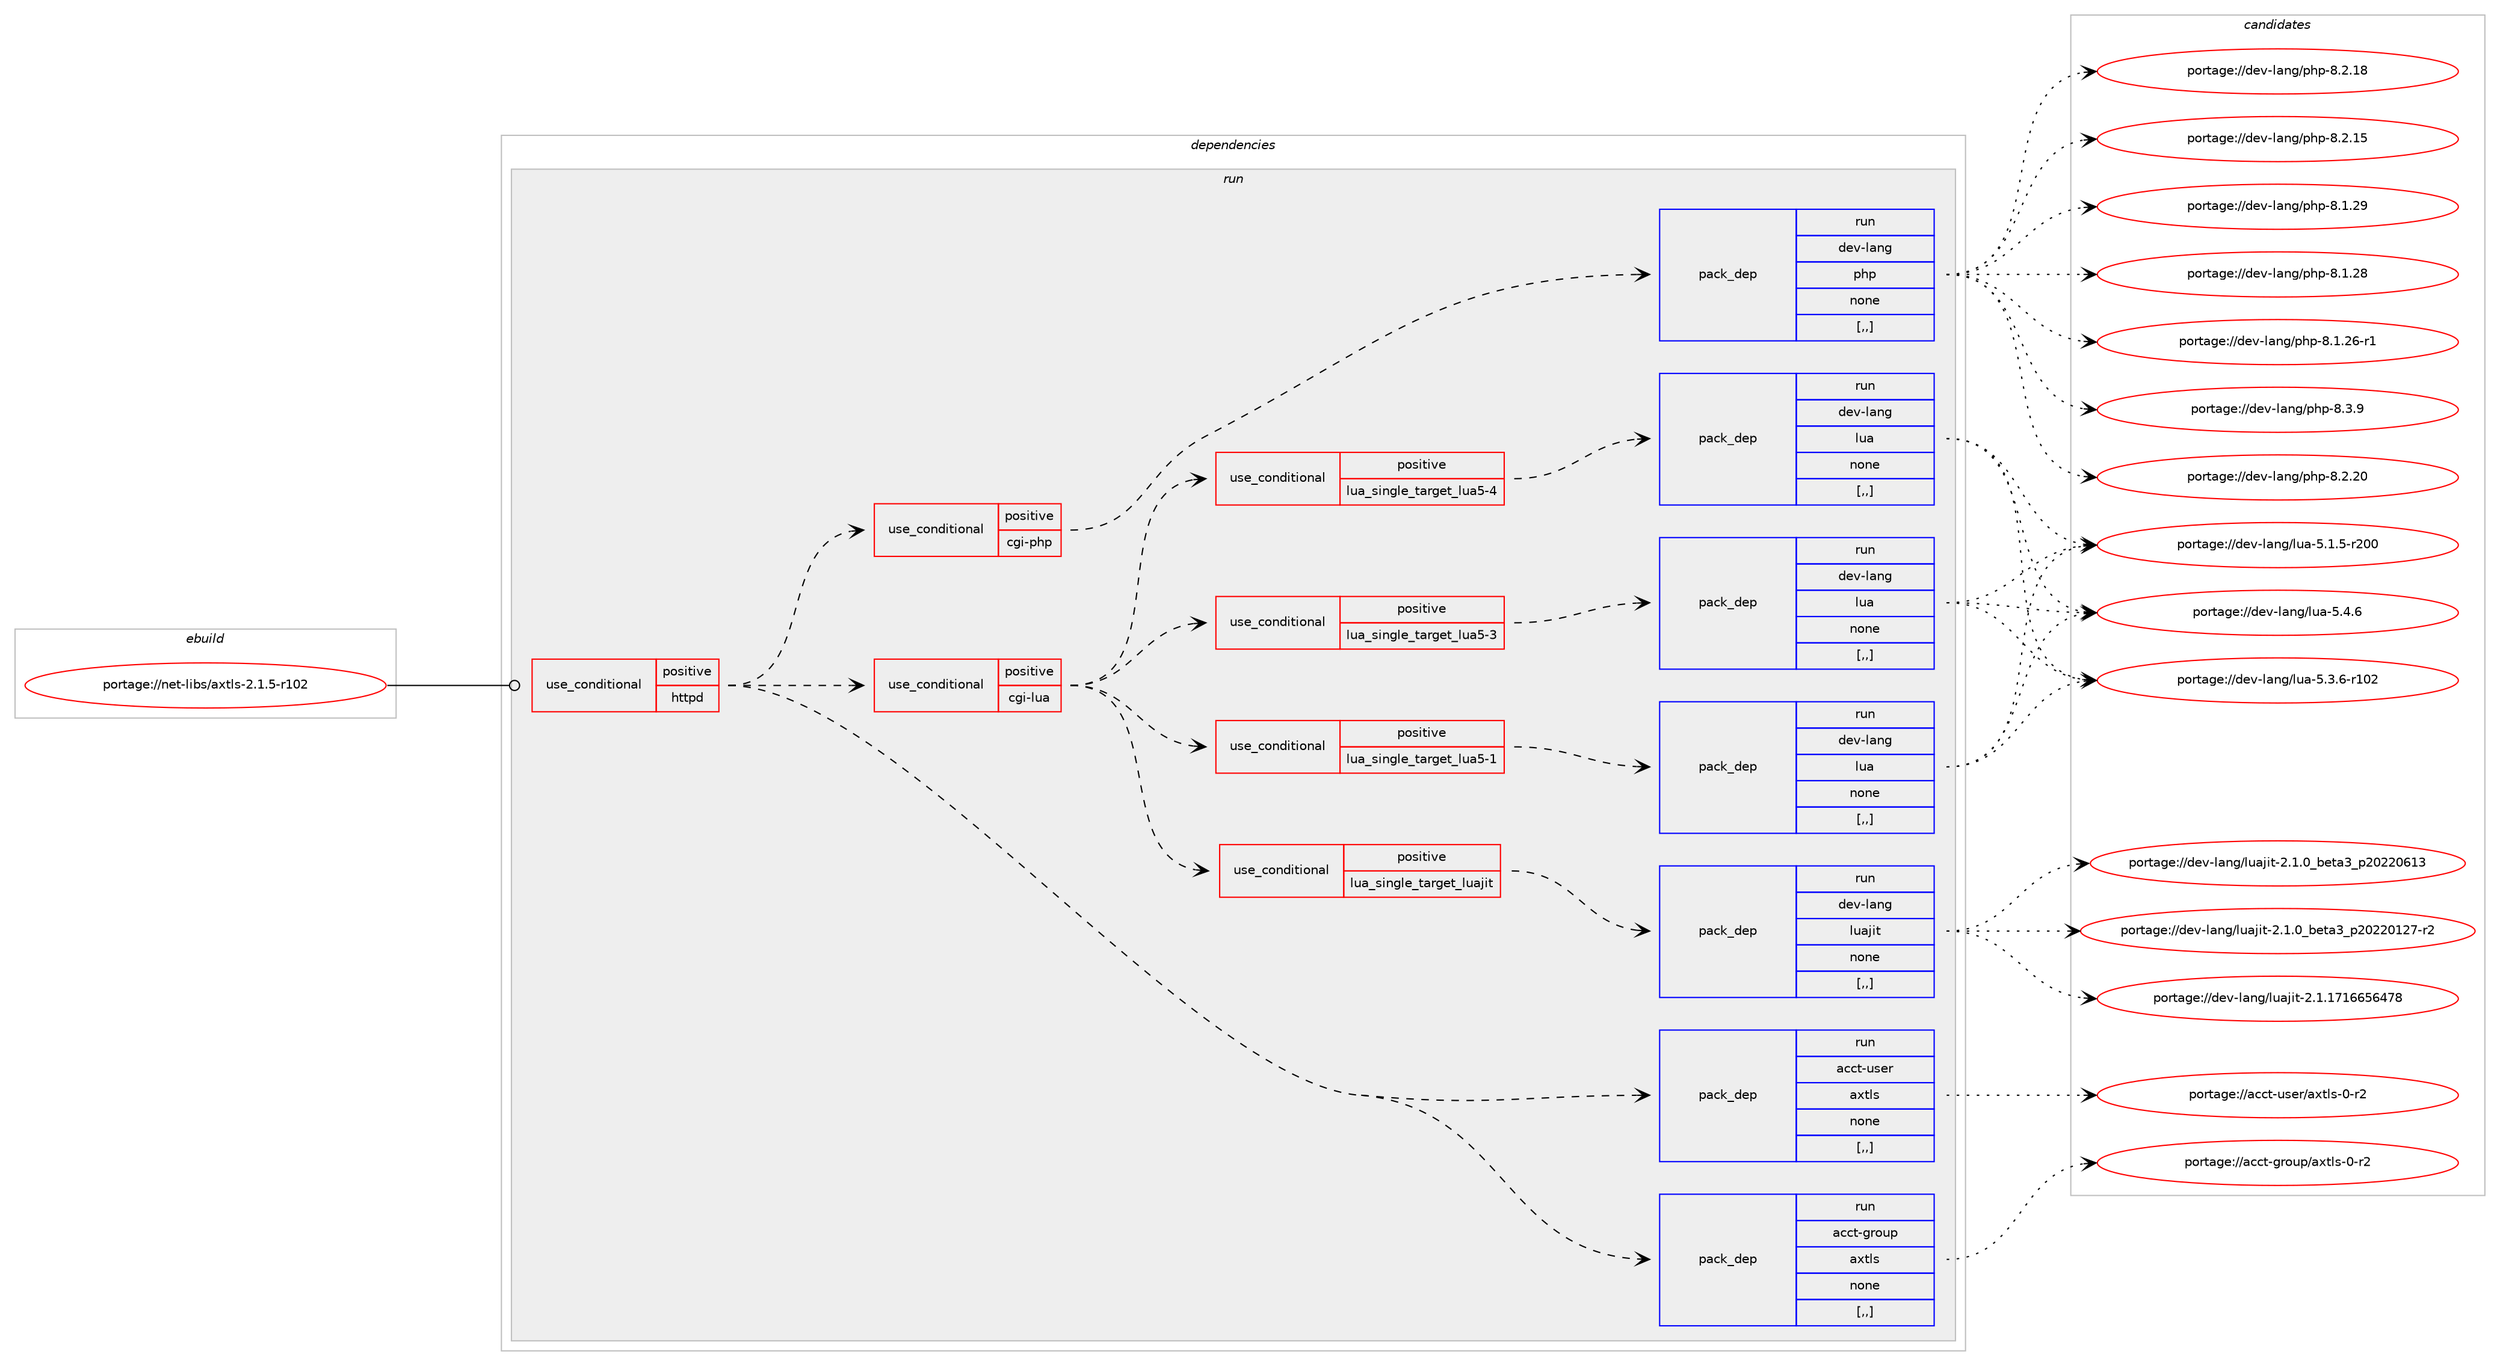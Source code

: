 digraph prolog {

# *************
# Graph options
# *************

newrank=true;
concentrate=true;
compound=true;
graph [rankdir=LR,fontname=Helvetica,fontsize=10,ranksep=1.5];#, ranksep=2.5, nodesep=0.2];
edge  [arrowhead=vee];
node  [fontname=Helvetica,fontsize=10];

# **********
# The ebuild
# **********

subgraph cluster_leftcol {
color=gray;
label=<<i>ebuild</i>>;
id [label="portage://net-libs/axtls-2.1.5-r102", color=red, width=4, href="../net-libs/axtls-2.1.5-r102.svg"];
}

# ****************
# The dependencies
# ****************

subgraph cluster_midcol {
color=gray;
label=<<i>dependencies</i>>;
subgraph cluster_compile {
fillcolor="#eeeeee";
style=filled;
label=<<i>compile</i>>;
}
subgraph cluster_compileandrun {
fillcolor="#eeeeee";
style=filled;
label=<<i>compile and run</i>>;
}
subgraph cluster_run {
fillcolor="#eeeeee";
style=filled;
label=<<i>run</i>>;
subgraph cond93168 {
dependency357676 [label=<<TABLE BORDER="0" CELLBORDER="1" CELLSPACING="0" CELLPADDING="4"><TR><TD ROWSPAN="3" CELLPADDING="10">use_conditional</TD></TR><TR><TD>positive</TD></TR><TR><TD>httpd</TD></TR></TABLE>>, shape=none, color=red];
subgraph pack261867 {
dependency357677 [label=<<TABLE BORDER="0" CELLBORDER="1" CELLSPACING="0" CELLPADDING="4" WIDTH="220"><TR><TD ROWSPAN="6" CELLPADDING="30">pack_dep</TD></TR><TR><TD WIDTH="110">run</TD></TR><TR><TD>acct-group</TD></TR><TR><TD>axtls</TD></TR><TR><TD>none</TD></TR><TR><TD>[,,]</TD></TR></TABLE>>, shape=none, color=blue];
}
dependency357676:e -> dependency357677:w [weight=20,style="dashed",arrowhead="vee"];
subgraph pack261868 {
dependency357678 [label=<<TABLE BORDER="0" CELLBORDER="1" CELLSPACING="0" CELLPADDING="4" WIDTH="220"><TR><TD ROWSPAN="6" CELLPADDING="30">pack_dep</TD></TR><TR><TD WIDTH="110">run</TD></TR><TR><TD>acct-user</TD></TR><TR><TD>axtls</TD></TR><TR><TD>none</TD></TR><TR><TD>[,,]</TD></TR></TABLE>>, shape=none, color=blue];
}
dependency357676:e -> dependency357678:w [weight=20,style="dashed",arrowhead="vee"];
subgraph cond93169 {
dependency357679 [label=<<TABLE BORDER="0" CELLBORDER="1" CELLSPACING="0" CELLPADDING="4"><TR><TD ROWSPAN="3" CELLPADDING="10">use_conditional</TD></TR><TR><TD>positive</TD></TR><TR><TD>cgi-lua</TD></TR></TABLE>>, shape=none, color=red];
subgraph cond93170 {
dependency357680 [label=<<TABLE BORDER="0" CELLBORDER="1" CELLSPACING="0" CELLPADDING="4"><TR><TD ROWSPAN="3" CELLPADDING="10">use_conditional</TD></TR><TR><TD>positive</TD></TR><TR><TD>lua_single_target_luajit</TD></TR></TABLE>>, shape=none, color=red];
subgraph pack261869 {
dependency357681 [label=<<TABLE BORDER="0" CELLBORDER="1" CELLSPACING="0" CELLPADDING="4" WIDTH="220"><TR><TD ROWSPAN="6" CELLPADDING="30">pack_dep</TD></TR><TR><TD WIDTH="110">run</TD></TR><TR><TD>dev-lang</TD></TR><TR><TD>luajit</TD></TR><TR><TD>none</TD></TR><TR><TD>[,,]</TD></TR></TABLE>>, shape=none, color=blue];
}
dependency357680:e -> dependency357681:w [weight=20,style="dashed",arrowhead="vee"];
}
dependency357679:e -> dependency357680:w [weight=20,style="dashed",arrowhead="vee"];
subgraph cond93171 {
dependency357682 [label=<<TABLE BORDER="0" CELLBORDER="1" CELLSPACING="0" CELLPADDING="4"><TR><TD ROWSPAN="3" CELLPADDING="10">use_conditional</TD></TR><TR><TD>positive</TD></TR><TR><TD>lua_single_target_lua5-1</TD></TR></TABLE>>, shape=none, color=red];
subgraph pack261870 {
dependency357683 [label=<<TABLE BORDER="0" CELLBORDER="1" CELLSPACING="0" CELLPADDING="4" WIDTH="220"><TR><TD ROWSPAN="6" CELLPADDING="30">pack_dep</TD></TR><TR><TD WIDTH="110">run</TD></TR><TR><TD>dev-lang</TD></TR><TR><TD>lua</TD></TR><TR><TD>none</TD></TR><TR><TD>[,,]</TD></TR></TABLE>>, shape=none, color=blue];
}
dependency357682:e -> dependency357683:w [weight=20,style="dashed",arrowhead="vee"];
}
dependency357679:e -> dependency357682:w [weight=20,style="dashed",arrowhead="vee"];
subgraph cond93172 {
dependency357684 [label=<<TABLE BORDER="0" CELLBORDER="1" CELLSPACING="0" CELLPADDING="4"><TR><TD ROWSPAN="3" CELLPADDING="10">use_conditional</TD></TR><TR><TD>positive</TD></TR><TR><TD>lua_single_target_lua5-3</TD></TR></TABLE>>, shape=none, color=red];
subgraph pack261871 {
dependency357685 [label=<<TABLE BORDER="0" CELLBORDER="1" CELLSPACING="0" CELLPADDING="4" WIDTH="220"><TR><TD ROWSPAN="6" CELLPADDING="30">pack_dep</TD></TR><TR><TD WIDTH="110">run</TD></TR><TR><TD>dev-lang</TD></TR><TR><TD>lua</TD></TR><TR><TD>none</TD></TR><TR><TD>[,,]</TD></TR></TABLE>>, shape=none, color=blue];
}
dependency357684:e -> dependency357685:w [weight=20,style="dashed",arrowhead="vee"];
}
dependency357679:e -> dependency357684:w [weight=20,style="dashed",arrowhead="vee"];
subgraph cond93173 {
dependency357686 [label=<<TABLE BORDER="0" CELLBORDER="1" CELLSPACING="0" CELLPADDING="4"><TR><TD ROWSPAN="3" CELLPADDING="10">use_conditional</TD></TR><TR><TD>positive</TD></TR><TR><TD>lua_single_target_lua5-4</TD></TR></TABLE>>, shape=none, color=red];
subgraph pack261872 {
dependency357687 [label=<<TABLE BORDER="0" CELLBORDER="1" CELLSPACING="0" CELLPADDING="4" WIDTH="220"><TR><TD ROWSPAN="6" CELLPADDING="30">pack_dep</TD></TR><TR><TD WIDTH="110">run</TD></TR><TR><TD>dev-lang</TD></TR><TR><TD>lua</TD></TR><TR><TD>none</TD></TR><TR><TD>[,,]</TD></TR></TABLE>>, shape=none, color=blue];
}
dependency357686:e -> dependency357687:w [weight=20,style="dashed",arrowhead="vee"];
}
dependency357679:e -> dependency357686:w [weight=20,style="dashed",arrowhead="vee"];
}
dependency357676:e -> dependency357679:w [weight=20,style="dashed",arrowhead="vee"];
subgraph cond93174 {
dependency357688 [label=<<TABLE BORDER="0" CELLBORDER="1" CELLSPACING="0" CELLPADDING="4"><TR><TD ROWSPAN="3" CELLPADDING="10">use_conditional</TD></TR><TR><TD>positive</TD></TR><TR><TD>cgi-php</TD></TR></TABLE>>, shape=none, color=red];
subgraph pack261873 {
dependency357689 [label=<<TABLE BORDER="0" CELLBORDER="1" CELLSPACING="0" CELLPADDING="4" WIDTH="220"><TR><TD ROWSPAN="6" CELLPADDING="30">pack_dep</TD></TR><TR><TD WIDTH="110">run</TD></TR><TR><TD>dev-lang</TD></TR><TR><TD>php</TD></TR><TR><TD>none</TD></TR><TR><TD>[,,]</TD></TR></TABLE>>, shape=none, color=blue];
}
dependency357688:e -> dependency357689:w [weight=20,style="dashed",arrowhead="vee"];
}
dependency357676:e -> dependency357688:w [weight=20,style="dashed",arrowhead="vee"];
}
id:e -> dependency357676:w [weight=20,style="solid",arrowhead="odot"];
}
}

# **************
# The candidates
# **************

subgraph cluster_choices {
rank=same;
color=gray;
label=<<i>candidates</i>>;

subgraph choice261867 {
color=black;
nodesep=1;
choice97999911645103114111117112479712011610811545484511450 [label="portage://acct-group/axtls-0-r2", color=red, width=4,href="../acct-group/axtls-0-r2.svg"];
dependency357677:e -> choice97999911645103114111117112479712011610811545484511450:w [style=dotted,weight="100"];
}
subgraph choice261868 {
color=black;
nodesep=1;
choice97999911645117115101114479712011610811545484511450 [label="portage://acct-user/axtls-0-r2", color=red, width=4,href="../acct-user/axtls-0-r2.svg"];
dependency357678:e -> choice97999911645117115101114479712011610811545484511450:w [style=dotted,weight="100"];
}
subgraph choice261869 {
color=black;
nodesep=1;
choice10010111845108971101034710811797106105116455046494649554954545354525556 [label="portage://dev-lang/luajit-2.1.1716656478", color=red, width=4,href="../dev-lang/luajit-2.1.1716656478.svg"];
choice1001011184510897110103471081179710610511645504649464895981011169751951125048505048544951 [label="portage://dev-lang/luajit-2.1.0_beta3_p20220613", color=red, width=4,href="../dev-lang/luajit-2.1.0_beta3_p20220613.svg"];
choice10010111845108971101034710811797106105116455046494648959810111697519511250485050484950554511450 [label="portage://dev-lang/luajit-2.1.0_beta3_p20220127-r2", color=red, width=4,href="../dev-lang/luajit-2.1.0_beta3_p20220127-r2.svg"];
dependency357681:e -> choice10010111845108971101034710811797106105116455046494649554954545354525556:w [style=dotted,weight="100"];
dependency357681:e -> choice1001011184510897110103471081179710610511645504649464895981011169751951125048505048544951:w [style=dotted,weight="100"];
dependency357681:e -> choice10010111845108971101034710811797106105116455046494648959810111697519511250485050484950554511450:w [style=dotted,weight="100"];
}
subgraph choice261870 {
color=black;
nodesep=1;
choice10010111845108971101034710811797455346524654 [label="portage://dev-lang/lua-5.4.6", color=red, width=4,href="../dev-lang/lua-5.4.6.svg"];
choice1001011184510897110103471081179745534651465445114494850 [label="portage://dev-lang/lua-5.3.6-r102", color=red, width=4,href="../dev-lang/lua-5.3.6-r102.svg"];
choice1001011184510897110103471081179745534649465345114504848 [label="portage://dev-lang/lua-5.1.5-r200", color=red, width=4,href="../dev-lang/lua-5.1.5-r200.svg"];
dependency357683:e -> choice10010111845108971101034710811797455346524654:w [style=dotted,weight="100"];
dependency357683:e -> choice1001011184510897110103471081179745534651465445114494850:w [style=dotted,weight="100"];
dependency357683:e -> choice1001011184510897110103471081179745534649465345114504848:w [style=dotted,weight="100"];
}
subgraph choice261871 {
color=black;
nodesep=1;
choice10010111845108971101034710811797455346524654 [label="portage://dev-lang/lua-5.4.6", color=red, width=4,href="../dev-lang/lua-5.4.6.svg"];
choice1001011184510897110103471081179745534651465445114494850 [label="portage://dev-lang/lua-5.3.6-r102", color=red, width=4,href="../dev-lang/lua-5.3.6-r102.svg"];
choice1001011184510897110103471081179745534649465345114504848 [label="portage://dev-lang/lua-5.1.5-r200", color=red, width=4,href="../dev-lang/lua-5.1.5-r200.svg"];
dependency357685:e -> choice10010111845108971101034710811797455346524654:w [style=dotted,weight="100"];
dependency357685:e -> choice1001011184510897110103471081179745534651465445114494850:w [style=dotted,weight="100"];
dependency357685:e -> choice1001011184510897110103471081179745534649465345114504848:w [style=dotted,weight="100"];
}
subgraph choice261872 {
color=black;
nodesep=1;
choice10010111845108971101034710811797455346524654 [label="portage://dev-lang/lua-5.4.6", color=red, width=4,href="../dev-lang/lua-5.4.6.svg"];
choice1001011184510897110103471081179745534651465445114494850 [label="portage://dev-lang/lua-5.3.6-r102", color=red, width=4,href="../dev-lang/lua-5.3.6-r102.svg"];
choice1001011184510897110103471081179745534649465345114504848 [label="portage://dev-lang/lua-5.1.5-r200", color=red, width=4,href="../dev-lang/lua-5.1.5-r200.svg"];
dependency357687:e -> choice10010111845108971101034710811797455346524654:w [style=dotted,weight="100"];
dependency357687:e -> choice1001011184510897110103471081179745534651465445114494850:w [style=dotted,weight="100"];
dependency357687:e -> choice1001011184510897110103471081179745534649465345114504848:w [style=dotted,weight="100"];
}
subgraph choice261873 {
color=black;
nodesep=1;
choice100101118451089711010347112104112455646514657 [label="portage://dev-lang/php-8.3.9", color=red, width=4,href="../dev-lang/php-8.3.9.svg"];
choice10010111845108971101034711210411245564650465048 [label="portage://dev-lang/php-8.2.20", color=red, width=4,href="../dev-lang/php-8.2.20.svg"];
choice10010111845108971101034711210411245564650464956 [label="portage://dev-lang/php-8.2.18", color=red, width=4,href="../dev-lang/php-8.2.18.svg"];
choice10010111845108971101034711210411245564650464953 [label="portage://dev-lang/php-8.2.15", color=red, width=4,href="../dev-lang/php-8.2.15.svg"];
choice10010111845108971101034711210411245564649465057 [label="portage://dev-lang/php-8.1.29", color=red, width=4,href="../dev-lang/php-8.1.29.svg"];
choice10010111845108971101034711210411245564649465056 [label="portage://dev-lang/php-8.1.28", color=red, width=4,href="../dev-lang/php-8.1.28.svg"];
choice100101118451089711010347112104112455646494650544511449 [label="portage://dev-lang/php-8.1.26-r1", color=red, width=4,href="../dev-lang/php-8.1.26-r1.svg"];
dependency357689:e -> choice100101118451089711010347112104112455646514657:w [style=dotted,weight="100"];
dependency357689:e -> choice10010111845108971101034711210411245564650465048:w [style=dotted,weight="100"];
dependency357689:e -> choice10010111845108971101034711210411245564650464956:w [style=dotted,weight="100"];
dependency357689:e -> choice10010111845108971101034711210411245564650464953:w [style=dotted,weight="100"];
dependency357689:e -> choice10010111845108971101034711210411245564649465057:w [style=dotted,weight="100"];
dependency357689:e -> choice10010111845108971101034711210411245564649465056:w [style=dotted,weight="100"];
dependency357689:e -> choice100101118451089711010347112104112455646494650544511449:w [style=dotted,weight="100"];
}
}

}
